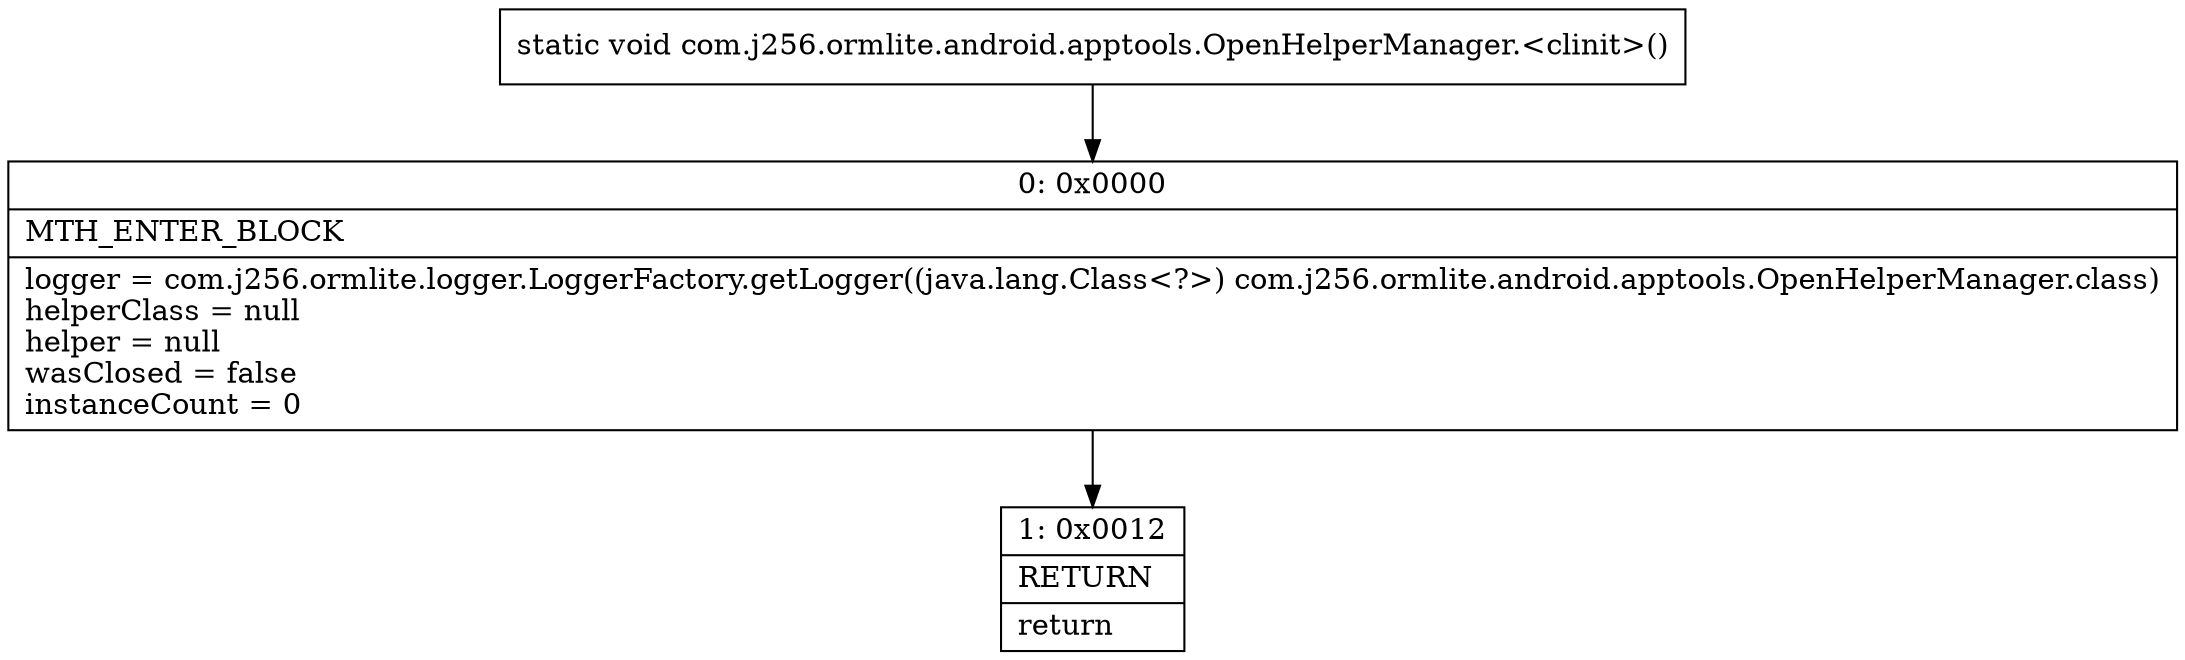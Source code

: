 digraph "CFG forcom.j256.ormlite.android.apptools.OpenHelperManager.\<clinit\>()V" {
Node_0 [shape=record,label="{0\:\ 0x0000|MTH_ENTER_BLOCK\l|logger = com.j256.ormlite.logger.LoggerFactory.getLogger((java.lang.Class\<?\>) com.j256.ormlite.android.apptools.OpenHelperManager.class)\lhelperClass = null\lhelper = null\lwasClosed = false\linstanceCount = 0\l}"];
Node_1 [shape=record,label="{1\:\ 0x0012|RETURN\l|return\l}"];
MethodNode[shape=record,label="{static void com.j256.ormlite.android.apptools.OpenHelperManager.\<clinit\>() }"];
MethodNode -> Node_0;
Node_0 -> Node_1;
}

